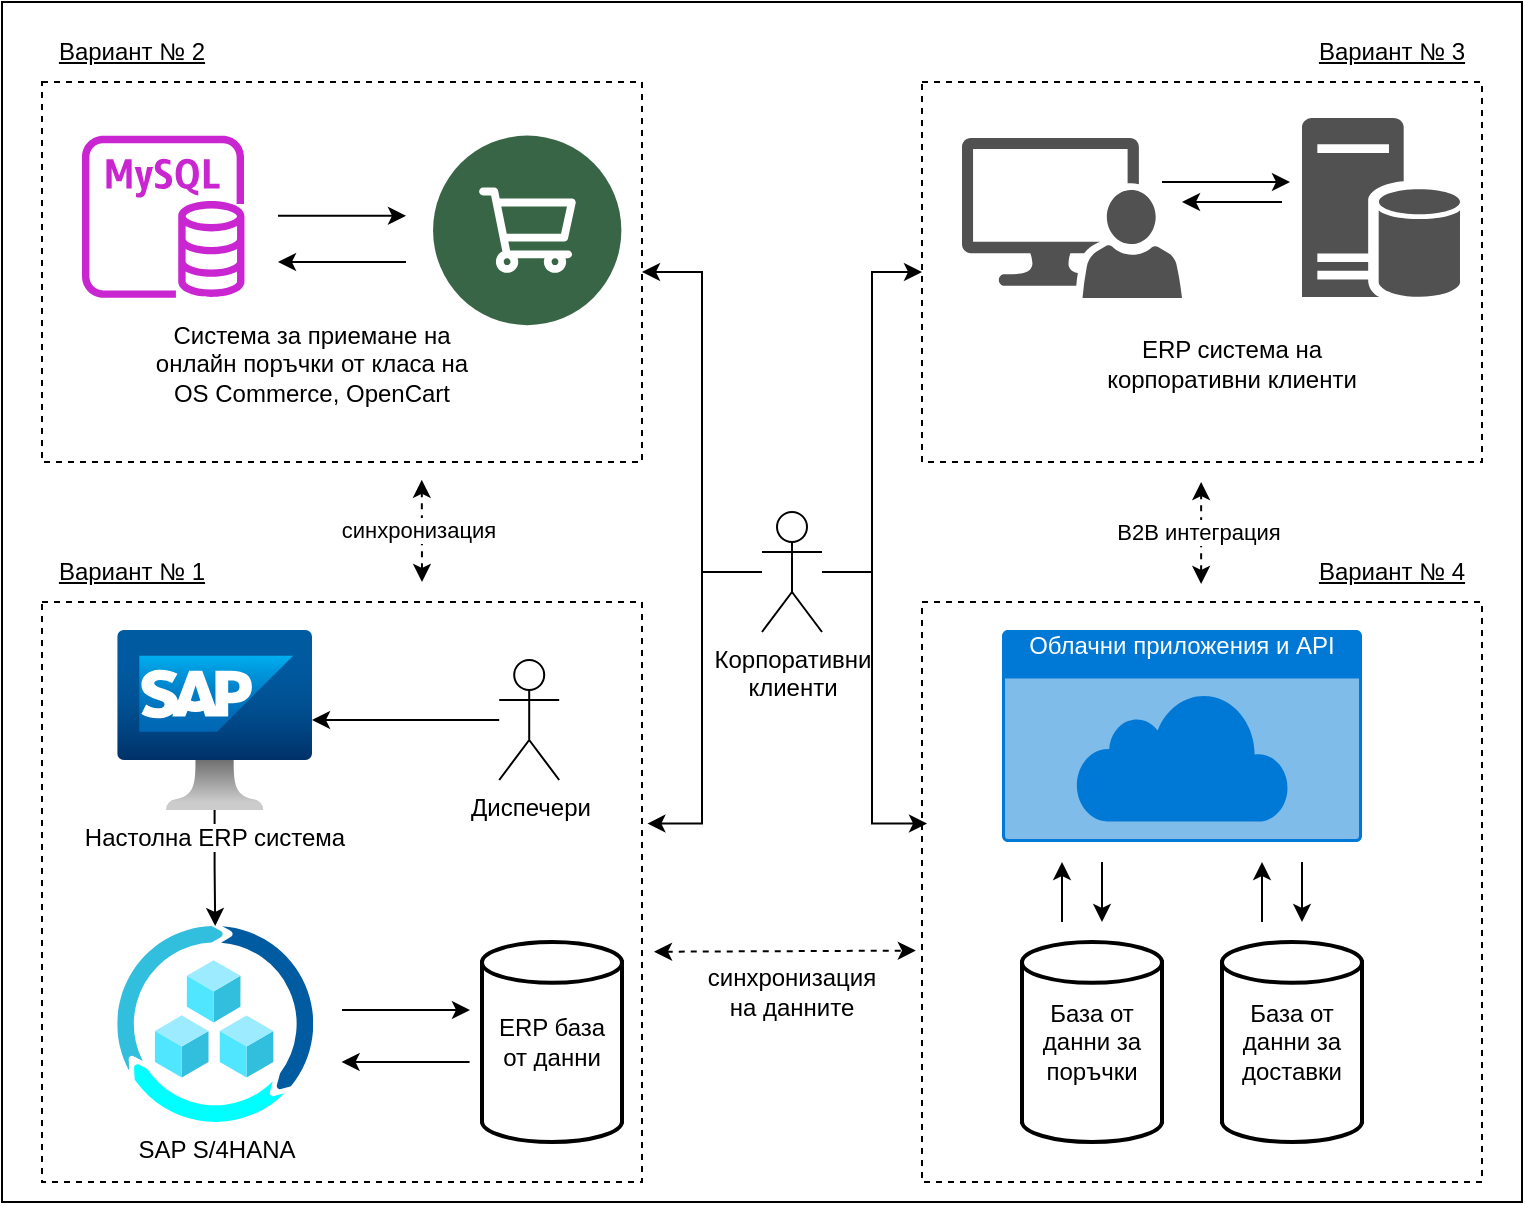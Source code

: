 <mxfile version="25.0.2">
  <diagram name="Page-1" id="YWtG0XAhFF_Lv_uuZQNF">
    <mxGraphModel dx="1247" dy="734" grid="1" gridSize="10" guides="1" tooltips="1" connect="1" arrows="1" fold="1" page="1" pageScale="1" pageWidth="850" pageHeight="1100" math="0" shadow="0">
      <root>
        <mxCell id="0" />
        <mxCell id="1" parent="0" />
        <mxCell id="zyYZ7I_gdf6-XKbezPRh-1" value="" style="rounded=0;whiteSpace=wrap;html=1;" parent="1" vertex="1">
          <mxGeometry x="200" y="250" width="760" height="600" as="geometry" />
        </mxCell>
        <mxCell id="zyYZ7I_gdf6-XKbezPRh-2" value="ERP база от данни" style="strokeWidth=2;html=1;shape=mxgraph.lean_mapping.mrp_erp;whiteSpace=wrap;" parent="1" vertex="1">
          <mxGeometry x="440" y="720" width="70" height="100" as="geometry" />
        </mxCell>
        <mxCell id="zyYZ7I_gdf6-XKbezPRh-14" value="" style="edgeStyle=orthogonalEdgeStyle;rounded=0;orthogonalLoop=1;jettySize=auto;html=1;" parent="1" source="zyYZ7I_gdf6-XKbezPRh-3" target="zyYZ7I_gdf6-XKbezPRh-13" edge="1">
          <mxGeometry relative="1" as="geometry" />
        </mxCell>
        <mxCell id="zyYZ7I_gdf6-XKbezPRh-3" value="Настолна&amp;nbsp;ERP система" style="image;aspect=fixed;html=1;points=[];align=center;fontSize=12;image=img/lib/azure2/other/Virtual_Instance_for_SAP.svg;" parent="1" vertex="1">
          <mxGeometry x="257.62" y="564" width="97.38" height="90" as="geometry" />
        </mxCell>
        <mxCell id="zyYZ7I_gdf6-XKbezPRh-9" value="Облачни приложения и API" style="html=1;whiteSpace=wrap;strokeColor=none;fillColor=#0079D6;labelPosition=center;verticalLabelPosition=middle;verticalAlign=top;align=center;fontSize=12;outlineConnect=0;spacingTop=-6;fontColor=#FFFFFF;sketch=0;shape=mxgraph.sitemap.cloud;" parent="1" vertex="1">
          <mxGeometry x="700" y="564" width="180" height="106" as="geometry" />
        </mxCell>
        <mxCell id="-p6Ozcucob4wTh9bOhnn-60" style="edgeStyle=orthogonalEdgeStyle;rounded=0;orthogonalLoop=1;jettySize=auto;html=1;entryX=1;entryY=0.5;entryDx=0;entryDy=0;" edge="1" parent="1" source="zyYZ7I_gdf6-XKbezPRh-11" target="-p6Ozcucob4wTh9bOhnn-42">
          <mxGeometry relative="1" as="geometry" />
        </mxCell>
        <mxCell id="-p6Ozcucob4wTh9bOhnn-61" style="edgeStyle=orthogonalEdgeStyle;rounded=0;orthogonalLoop=1;jettySize=auto;html=1;entryX=0;entryY=0.5;entryDx=0;entryDy=0;" edge="1" parent="1" source="zyYZ7I_gdf6-XKbezPRh-11" target="-p6Ozcucob4wTh9bOhnn-50">
          <mxGeometry relative="1" as="geometry" />
        </mxCell>
        <mxCell id="zyYZ7I_gdf6-XKbezPRh-11" value="Корпоративни&lt;div&gt;клиенти&lt;/div&gt;" style="shape=umlActor;verticalLabelPosition=bottom;verticalAlign=top;html=1;outlineConnect=0;" parent="1" vertex="1">
          <mxGeometry x="580" y="505" width="30" height="60" as="geometry" />
        </mxCell>
        <mxCell id="zyYZ7I_gdf6-XKbezPRh-13" value="SAP S/4HANA" style="image;aspect=fixed;html=1;points=[];align=center;fontSize=12;image=img/lib/azure2/other/Azure_Center_for_SAP.svg;" parent="1" vertex="1">
          <mxGeometry x="257.62" y="712" width="98" height="98" as="geometry" />
        </mxCell>
        <mxCell id="zyYZ7I_gdf6-XKbezPRh-17" value="" style="edgeStyle=orthogonalEdgeStyle;rounded=0;orthogonalLoop=1;jettySize=auto;html=1;" parent="1" source="zyYZ7I_gdf6-XKbezPRh-16" target="zyYZ7I_gdf6-XKbezPRh-3" edge="1">
          <mxGeometry relative="1" as="geometry" />
        </mxCell>
        <mxCell id="zyYZ7I_gdf6-XKbezPRh-16" value="Диспечери" style="shape=umlActor;verticalLabelPosition=bottom;verticalAlign=top;html=1;outlineConnect=0;" parent="1" vertex="1">
          <mxGeometry x="448.6" y="579" width="30" height="60" as="geometry" />
        </mxCell>
        <mxCell id="zyYZ7I_gdf6-XKbezPRh-18" value="" style="sketch=0;pointerEvents=1;shadow=0;dashed=0;html=1;strokeColor=none;labelPosition=center;verticalLabelPosition=bottom;verticalAlign=top;align=center;fillColor=#515151;shape=mxgraph.mscae.enterprise.database_server" parent="1" vertex="1">
          <mxGeometry x="850" y="308" width="79" height="90" as="geometry" />
        </mxCell>
        <mxCell id="zyYZ7I_gdf6-XKbezPRh-19" value="" style="sketch=0;pointerEvents=1;shadow=0;dashed=0;html=1;strokeColor=none;labelPosition=center;verticalLabelPosition=bottom;verticalAlign=top;align=center;fillColor=#515151;shape=mxgraph.mscae.system_center.admin_console" parent="1" vertex="1">
          <mxGeometry x="680" y="318" width="110" height="80" as="geometry" />
        </mxCell>
        <mxCell id="zyYZ7I_gdf6-XKbezPRh-24" value="" style="verticalLabelPosition=bottom;aspect=fixed;html=1;shape=mxgraph.salesforce.commerce2;" parent="1" vertex="1">
          <mxGeometry x="415.21" y="316.78" width="94.79" height="94.79" as="geometry" />
        </mxCell>
        <mxCell id="zyYZ7I_gdf6-XKbezPRh-25" value="" style="sketch=0;outlineConnect=0;fontColor=#232F3E;gradientColor=none;fillColor=#C925D1;strokeColor=none;dashed=0;verticalLabelPosition=bottom;verticalAlign=top;align=center;html=1;fontSize=12;fontStyle=0;aspect=fixed;pointerEvents=1;shape=mxgraph.aws4.rds_mysql_instance;" parent="1" vertex="1">
          <mxGeometry x="240" y="316.78" width="81.22" height="81.22" as="geometry" />
        </mxCell>
        <mxCell id="-p6Ozcucob4wTh9bOhnn-12" value="&lt;u&gt;Вариант № 3&lt;/u&gt;" style="text;html=1;align=center;verticalAlign=middle;whiteSpace=wrap;rounded=0;" vertex="1" parent="1">
          <mxGeometry x="850" y="260" width="90" height="30" as="geometry" />
        </mxCell>
        <mxCell id="-p6Ozcucob4wTh9bOhnn-16" value="База от данни за поръчки" style="strokeWidth=2;html=1;shape=mxgraph.lean_mapping.mrp_erp;whiteSpace=wrap;" vertex="1" parent="1">
          <mxGeometry x="710" y="720" width="70" height="100" as="geometry" />
        </mxCell>
        <mxCell id="-p6Ozcucob4wTh9bOhnn-17" value="" style="endArrow=classic;html=1;rounded=0;" edge="1" parent="1">
          <mxGeometry width="50" height="50" relative="1" as="geometry">
            <mxPoint x="730" y="710" as="sourcePoint" />
            <mxPoint x="730" y="680" as="targetPoint" />
          </mxGeometry>
        </mxCell>
        <mxCell id="-p6Ozcucob4wTh9bOhnn-18" value="" style="endArrow=classic;html=1;rounded=0;" edge="1" parent="1">
          <mxGeometry width="50" height="50" relative="1" as="geometry">
            <mxPoint x="750" y="680" as="sourcePoint" />
            <mxPoint x="750" y="710" as="targetPoint" />
          </mxGeometry>
        </mxCell>
        <mxCell id="-p6Ozcucob4wTh9bOhnn-19" value="База от данни за доставки" style="strokeWidth=2;html=1;shape=mxgraph.lean_mapping.mrp_erp;whiteSpace=wrap;" vertex="1" parent="1">
          <mxGeometry x="810" y="720" width="70" height="100" as="geometry" />
        </mxCell>
        <mxCell id="-p6Ozcucob4wTh9bOhnn-20" value="" style="endArrow=classic;html=1;rounded=0;" edge="1" parent="1">
          <mxGeometry width="50" height="50" relative="1" as="geometry">
            <mxPoint x="830" y="710" as="sourcePoint" />
            <mxPoint x="830" y="680" as="targetPoint" />
          </mxGeometry>
        </mxCell>
        <mxCell id="-p6Ozcucob4wTh9bOhnn-21" value="" style="endArrow=classic;html=1;rounded=0;" edge="1" parent="1">
          <mxGeometry width="50" height="50" relative="1" as="geometry">
            <mxPoint x="850" y="680" as="sourcePoint" />
            <mxPoint x="850" y="710" as="targetPoint" />
          </mxGeometry>
        </mxCell>
        <mxCell id="-p6Ozcucob4wTh9bOhnn-23" value="" style="rounded=0;whiteSpace=wrap;html=1;dashed=1;fillColor=none;" vertex="1" parent="1">
          <mxGeometry x="660" y="550" width="280" height="290" as="geometry" />
        </mxCell>
        <mxCell id="-p6Ozcucob4wTh9bOhnn-24" value="&lt;u&gt;Вариант № 1&lt;/u&gt;" style="text;html=1;align=center;verticalAlign=middle;whiteSpace=wrap;rounded=0;" vertex="1" parent="1">
          <mxGeometry x="220" y="520" width="90" height="30" as="geometry" />
        </mxCell>
        <mxCell id="-p6Ozcucob4wTh9bOhnn-27" value="Система за приемане на онлайн поръчки от класа на OS Commerce, OpenCart" style="text;html=1;align=center;verticalAlign=middle;whiteSpace=wrap;rounded=0;" vertex="1" parent="1">
          <mxGeometry x="270" y="416" width="170" height="30" as="geometry" />
        </mxCell>
        <mxCell id="-p6Ozcucob4wTh9bOhnn-31" value="" style="endArrow=classic;html=1;rounded=0;entryX=-0.086;entryY=0.34;entryDx=0;entryDy=0;entryPerimeter=0;" edge="1" parent="1" target="zyYZ7I_gdf6-XKbezPRh-2">
          <mxGeometry width="50" height="50" relative="1" as="geometry">
            <mxPoint x="370" y="754" as="sourcePoint" />
            <mxPoint x="760" y="570" as="targetPoint" />
          </mxGeometry>
        </mxCell>
        <mxCell id="-p6Ozcucob4wTh9bOhnn-32" value="" style="endArrow=classic;html=1;rounded=0;entryX=-0.086;entryY=0.34;entryDx=0;entryDy=0;entryPerimeter=0;" edge="1" parent="1">
          <mxGeometry width="50" height="50" relative="1" as="geometry">
            <mxPoint x="433.8" y="780" as="sourcePoint" />
            <mxPoint x="369.8" y="780" as="targetPoint" />
          </mxGeometry>
        </mxCell>
        <mxCell id="-p6Ozcucob4wTh9bOhnn-33" value="" style="rounded=0;whiteSpace=wrap;html=1;dashed=1;fillColor=none;" vertex="1" parent="1">
          <mxGeometry x="220" y="550" width="300" height="290" as="geometry" />
        </mxCell>
        <mxCell id="-p6Ozcucob4wTh9bOhnn-36" value="" style="endArrow=classic;html=1;rounded=0;entryX=-0.086;entryY=0.34;entryDx=0;entryDy=0;entryPerimeter=0;" edge="1" parent="1">
          <mxGeometry width="50" height="50" relative="1" as="geometry">
            <mxPoint x="338" y="356.89" as="sourcePoint" />
            <mxPoint x="402" y="356.89" as="targetPoint" />
          </mxGeometry>
        </mxCell>
        <mxCell id="-p6Ozcucob4wTh9bOhnn-37" value="" style="endArrow=classic;html=1;rounded=0;entryX=-0.086;entryY=0.34;entryDx=0;entryDy=0;entryPerimeter=0;" edge="1" parent="1">
          <mxGeometry width="50" height="50" relative="1" as="geometry">
            <mxPoint x="402" y="380" as="sourcePoint" />
            <mxPoint x="338" y="380" as="targetPoint" />
          </mxGeometry>
        </mxCell>
        <mxCell id="-p6Ozcucob4wTh9bOhnn-40" value="&lt;u&gt;Вариант № 2&lt;/u&gt;" style="text;html=1;align=center;verticalAlign=middle;whiteSpace=wrap;rounded=0;" vertex="1" parent="1">
          <mxGeometry x="220" y="260" width="90" height="30" as="geometry" />
        </mxCell>
        <mxCell id="-p6Ozcucob4wTh9bOhnn-42" value="" style="rounded=0;whiteSpace=wrap;html=1;dashed=1;fillColor=none;" vertex="1" parent="1">
          <mxGeometry x="220" y="290" width="300" height="190" as="geometry" />
        </mxCell>
        <mxCell id="-p6Ozcucob4wTh9bOhnn-43" value="" style="endArrow=classic;html=1;rounded=0;entryX=-0.086;entryY=0.34;entryDx=0;entryDy=0;entryPerimeter=0;" edge="1" parent="1">
          <mxGeometry width="50" height="50" relative="1" as="geometry">
            <mxPoint x="780" y="340" as="sourcePoint" />
            <mxPoint x="844" y="340" as="targetPoint" />
          </mxGeometry>
        </mxCell>
        <mxCell id="-p6Ozcucob4wTh9bOhnn-46" value="&lt;span style=&quot;text-wrap: nowrap;&quot;&gt;ERP система на &lt;br&gt;корпоративни&amp;nbsp;&lt;/span&gt;&lt;span style=&quot;text-wrap: nowrap; background-color: initial;&quot;&gt;клиенти&lt;/span&gt;" style="text;html=1;align=center;verticalAlign=middle;whiteSpace=wrap;rounded=0;" vertex="1" parent="1">
          <mxGeometry x="730" y="416" width="170" height="30" as="geometry" />
        </mxCell>
        <mxCell id="-p6Ozcucob4wTh9bOhnn-49" value="" style="endArrow=classic;html=1;rounded=0;" edge="1" parent="1">
          <mxGeometry width="50" height="50" relative="1" as="geometry">
            <mxPoint x="840" y="350" as="sourcePoint" />
            <mxPoint x="790" y="350" as="targetPoint" />
          </mxGeometry>
        </mxCell>
        <mxCell id="-p6Ozcucob4wTh9bOhnn-50" value="" style="rounded=0;whiteSpace=wrap;html=1;dashed=1;fillColor=none;" vertex="1" parent="1">
          <mxGeometry x="660" y="290" width="280" height="190" as="geometry" />
        </mxCell>
        <mxCell id="-p6Ozcucob4wTh9bOhnn-51" value="&lt;u&gt;Вариант № 4&lt;/u&gt;" style="text;html=1;align=center;verticalAlign=middle;whiteSpace=wrap;rounded=0;" vertex="1" parent="1">
          <mxGeometry x="850" y="520" width="90" height="30" as="geometry" />
        </mxCell>
        <mxCell id="-p6Ozcucob4wTh9bOhnn-55" value="" style="endArrow=classic;startArrow=classic;html=1;rounded=0;entryX=0.633;entryY=1.047;entryDx=0;entryDy=0;entryPerimeter=0;dashed=1;" edge="1" parent="1" target="-p6Ozcucob4wTh9bOhnn-42">
          <mxGeometry width="50" height="50" relative="1" as="geometry">
            <mxPoint x="410" y="540" as="sourcePoint" />
            <mxPoint x="460" y="490" as="targetPoint" />
          </mxGeometry>
        </mxCell>
        <mxCell id="-p6Ozcucob4wTh9bOhnn-59" value="синхронизация" style="edgeLabel;html=1;align=center;verticalAlign=middle;resizable=0;points=[];" vertex="1" connectable="0" parent="-p6Ozcucob4wTh9bOhnn-55">
          <mxGeometry x="0.025" y="2" relative="1" as="geometry">
            <mxPoint as="offset" />
          </mxGeometry>
        </mxCell>
        <mxCell id="-p6Ozcucob4wTh9bOhnn-56" value="синхронизация на данните" style="text;html=1;align=center;verticalAlign=middle;whiteSpace=wrap;rounded=0;" vertex="1" parent="1">
          <mxGeometry x="550" y="730" width="90" height="30" as="geometry" />
        </mxCell>
        <mxCell id="-p6Ozcucob4wTh9bOhnn-57" value="" style="endArrow=classic;startArrow=classic;html=1;rounded=0;entryX=-0.011;entryY=0.601;entryDx=0;entryDy=0;entryPerimeter=0;exitX=1.02;exitY=0.603;exitDx=0;exitDy=0;exitPerimeter=0;dashed=1;" edge="1" parent="1" source="-p6Ozcucob4wTh9bOhnn-33" target="-p6Ozcucob4wTh9bOhnn-23">
          <mxGeometry width="50" height="50" relative="1" as="geometry">
            <mxPoint x="530" y="730" as="sourcePoint" />
            <mxPoint x="580" y="680" as="targetPoint" />
          </mxGeometry>
        </mxCell>
        <mxCell id="-p6Ozcucob4wTh9bOhnn-62" style="edgeStyle=orthogonalEdgeStyle;rounded=0;orthogonalLoop=1;jettySize=auto;html=1;entryX=1.009;entryY=0.382;entryDx=0;entryDy=0;entryPerimeter=0;" edge="1" parent="1" source="zyYZ7I_gdf6-XKbezPRh-11" target="-p6Ozcucob4wTh9bOhnn-33">
          <mxGeometry relative="1" as="geometry" />
        </mxCell>
        <mxCell id="-p6Ozcucob4wTh9bOhnn-63" style="edgeStyle=orthogonalEdgeStyle;rounded=0;orthogonalLoop=1;jettySize=auto;html=1;entryX=0.009;entryY=0.382;entryDx=0;entryDy=0;entryPerimeter=0;" edge="1" parent="1" source="zyYZ7I_gdf6-XKbezPRh-11" target="-p6Ozcucob4wTh9bOhnn-23">
          <mxGeometry relative="1" as="geometry" />
        </mxCell>
        <mxCell id="-p6Ozcucob4wTh9bOhnn-64" value="" style="endArrow=classic;startArrow=classic;html=1;rounded=0;entryX=0.633;entryY=1.047;entryDx=0;entryDy=0;entryPerimeter=0;dashed=1;" edge="1" parent="1">
          <mxGeometry width="50" height="50" relative="1" as="geometry">
            <mxPoint x="799.57" y="541" as="sourcePoint" />
            <mxPoint x="799.57" y="490" as="targetPoint" />
          </mxGeometry>
        </mxCell>
        <mxCell id="-p6Ozcucob4wTh9bOhnn-65" value="B2B интеграция" style="edgeLabel;html=1;align=center;verticalAlign=middle;resizable=0;points=[];" vertex="1" connectable="0" parent="-p6Ozcucob4wTh9bOhnn-64">
          <mxGeometry x="0.025" y="2" relative="1" as="geometry">
            <mxPoint as="offset" />
          </mxGeometry>
        </mxCell>
      </root>
    </mxGraphModel>
  </diagram>
</mxfile>
